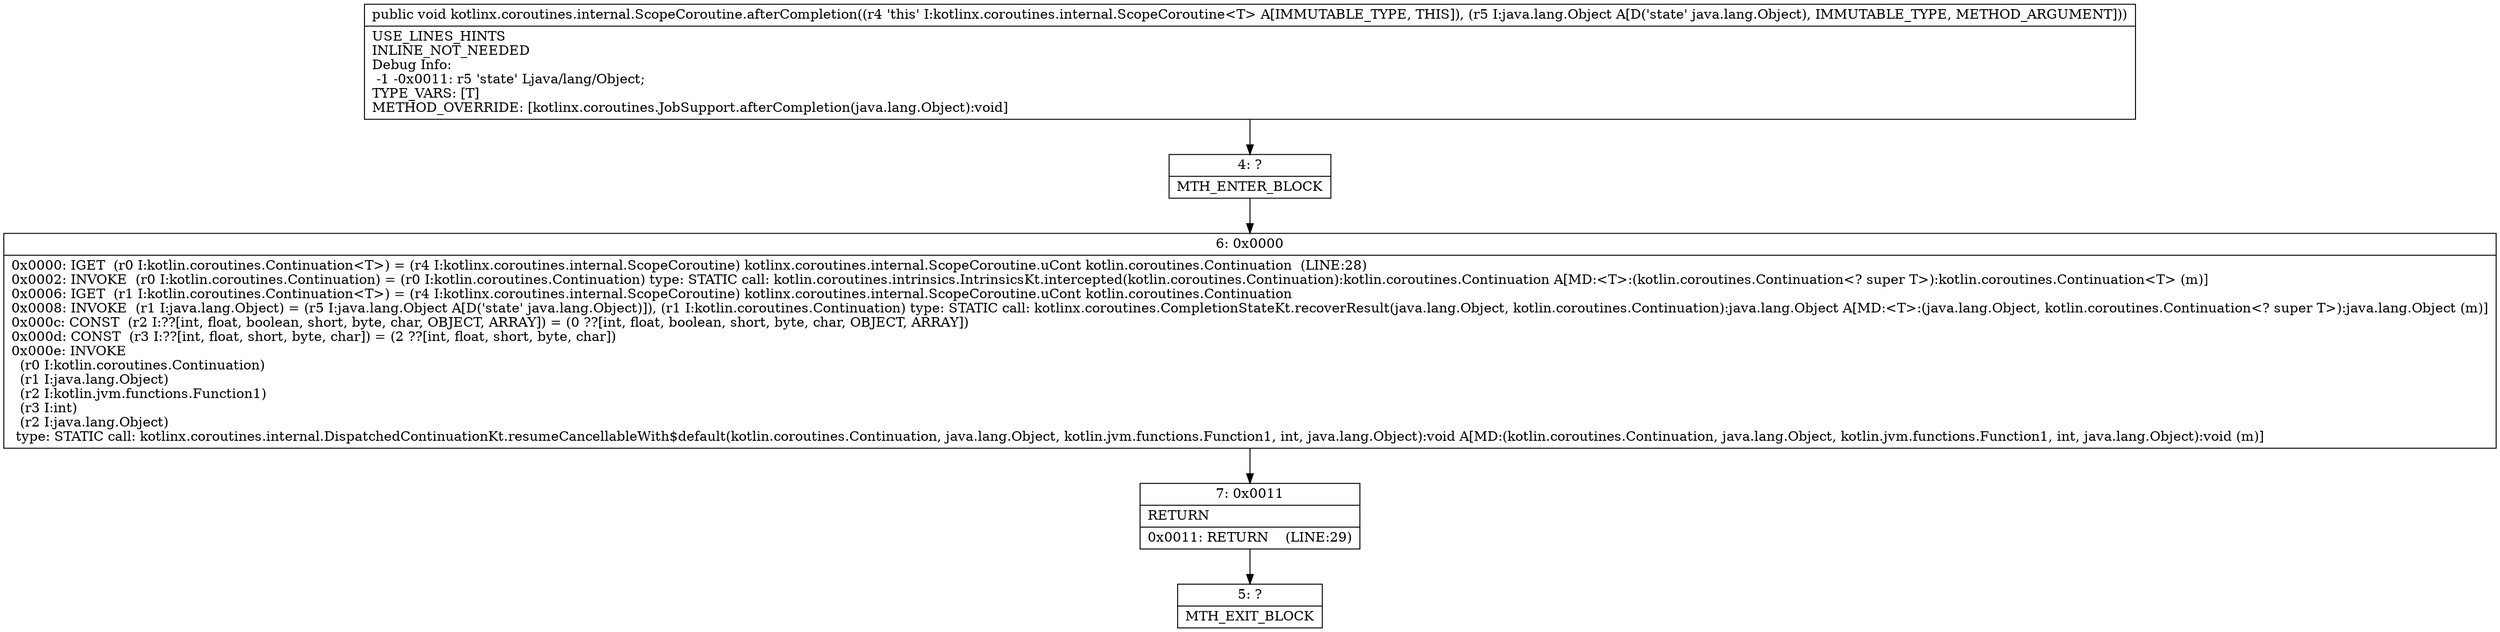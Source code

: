 digraph "CFG forkotlinx.coroutines.internal.ScopeCoroutine.afterCompletion(Ljava\/lang\/Object;)V" {
Node_4 [shape=record,label="{4\:\ ?|MTH_ENTER_BLOCK\l}"];
Node_6 [shape=record,label="{6\:\ 0x0000|0x0000: IGET  (r0 I:kotlin.coroutines.Continuation\<T\>) = (r4 I:kotlinx.coroutines.internal.ScopeCoroutine) kotlinx.coroutines.internal.ScopeCoroutine.uCont kotlin.coroutines.Continuation  (LINE:28)\l0x0002: INVOKE  (r0 I:kotlin.coroutines.Continuation) = (r0 I:kotlin.coroutines.Continuation) type: STATIC call: kotlin.coroutines.intrinsics.IntrinsicsKt.intercepted(kotlin.coroutines.Continuation):kotlin.coroutines.Continuation A[MD:\<T\>:(kotlin.coroutines.Continuation\<? super T\>):kotlin.coroutines.Continuation\<T\> (m)]\l0x0006: IGET  (r1 I:kotlin.coroutines.Continuation\<T\>) = (r4 I:kotlinx.coroutines.internal.ScopeCoroutine) kotlinx.coroutines.internal.ScopeCoroutine.uCont kotlin.coroutines.Continuation \l0x0008: INVOKE  (r1 I:java.lang.Object) = (r5 I:java.lang.Object A[D('state' java.lang.Object)]), (r1 I:kotlin.coroutines.Continuation) type: STATIC call: kotlinx.coroutines.CompletionStateKt.recoverResult(java.lang.Object, kotlin.coroutines.Continuation):java.lang.Object A[MD:\<T\>:(java.lang.Object, kotlin.coroutines.Continuation\<? super T\>):java.lang.Object (m)]\l0x000c: CONST  (r2 I:??[int, float, boolean, short, byte, char, OBJECT, ARRAY]) = (0 ??[int, float, boolean, short, byte, char, OBJECT, ARRAY]) \l0x000d: CONST  (r3 I:??[int, float, short, byte, char]) = (2 ??[int, float, short, byte, char]) \l0x000e: INVOKE  \l  (r0 I:kotlin.coroutines.Continuation)\l  (r1 I:java.lang.Object)\l  (r2 I:kotlin.jvm.functions.Function1)\l  (r3 I:int)\l  (r2 I:java.lang.Object)\l type: STATIC call: kotlinx.coroutines.internal.DispatchedContinuationKt.resumeCancellableWith$default(kotlin.coroutines.Continuation, java.lang.Object, kotlin.jvm.functions.Function1, int, java.lang.Object):void A[MD:(kotlin.coroutines.Continuation, java.lang.Object, kotlin.jvm.functions.Function1, int, java.lang.Object):void (m)]\l}"];
Node_7 [shape=record,label="{7\:\ 0x0011|RETURN\l|0x0011: RETURN    (LINE:29)\l}"];
Node_5 [shape=record,label="{5\:\ ?|MTH_EXIT_BLOCK\l}"];
MethodNode[shape=record,label="{public void kotlinx.coroutines.internal.ScopeCoroutine.afterCompletion((r4 'this' I:kotlinx.coroutines.internal.ScopeCoroutine\<T\> A[IMMUTABLE_TYPE, THIS]), (r5 I:java.lang.Object A[D('state' java.lang.Object), IMMUTABLE_TYPE, METHOD_ARGUMENT]))  | USE_LINES_HINTS\lINLINE_NOT_NEEDED\lDebug Info:\l  \-1 \-0x0011: r5 'state' Ljava\/lang\/Object;\lTYPE_VARS: [T]\lMETHOD_OVERRIDE: [kotlinx.coroutines.JobSupport.afterCompletion(java.lang.Object):void]\l}"];
MethodNode -> Node_4;Node_4 -> Node_6;
Node_6 -> Node_7;
Node_7 -> Node_5;
}

